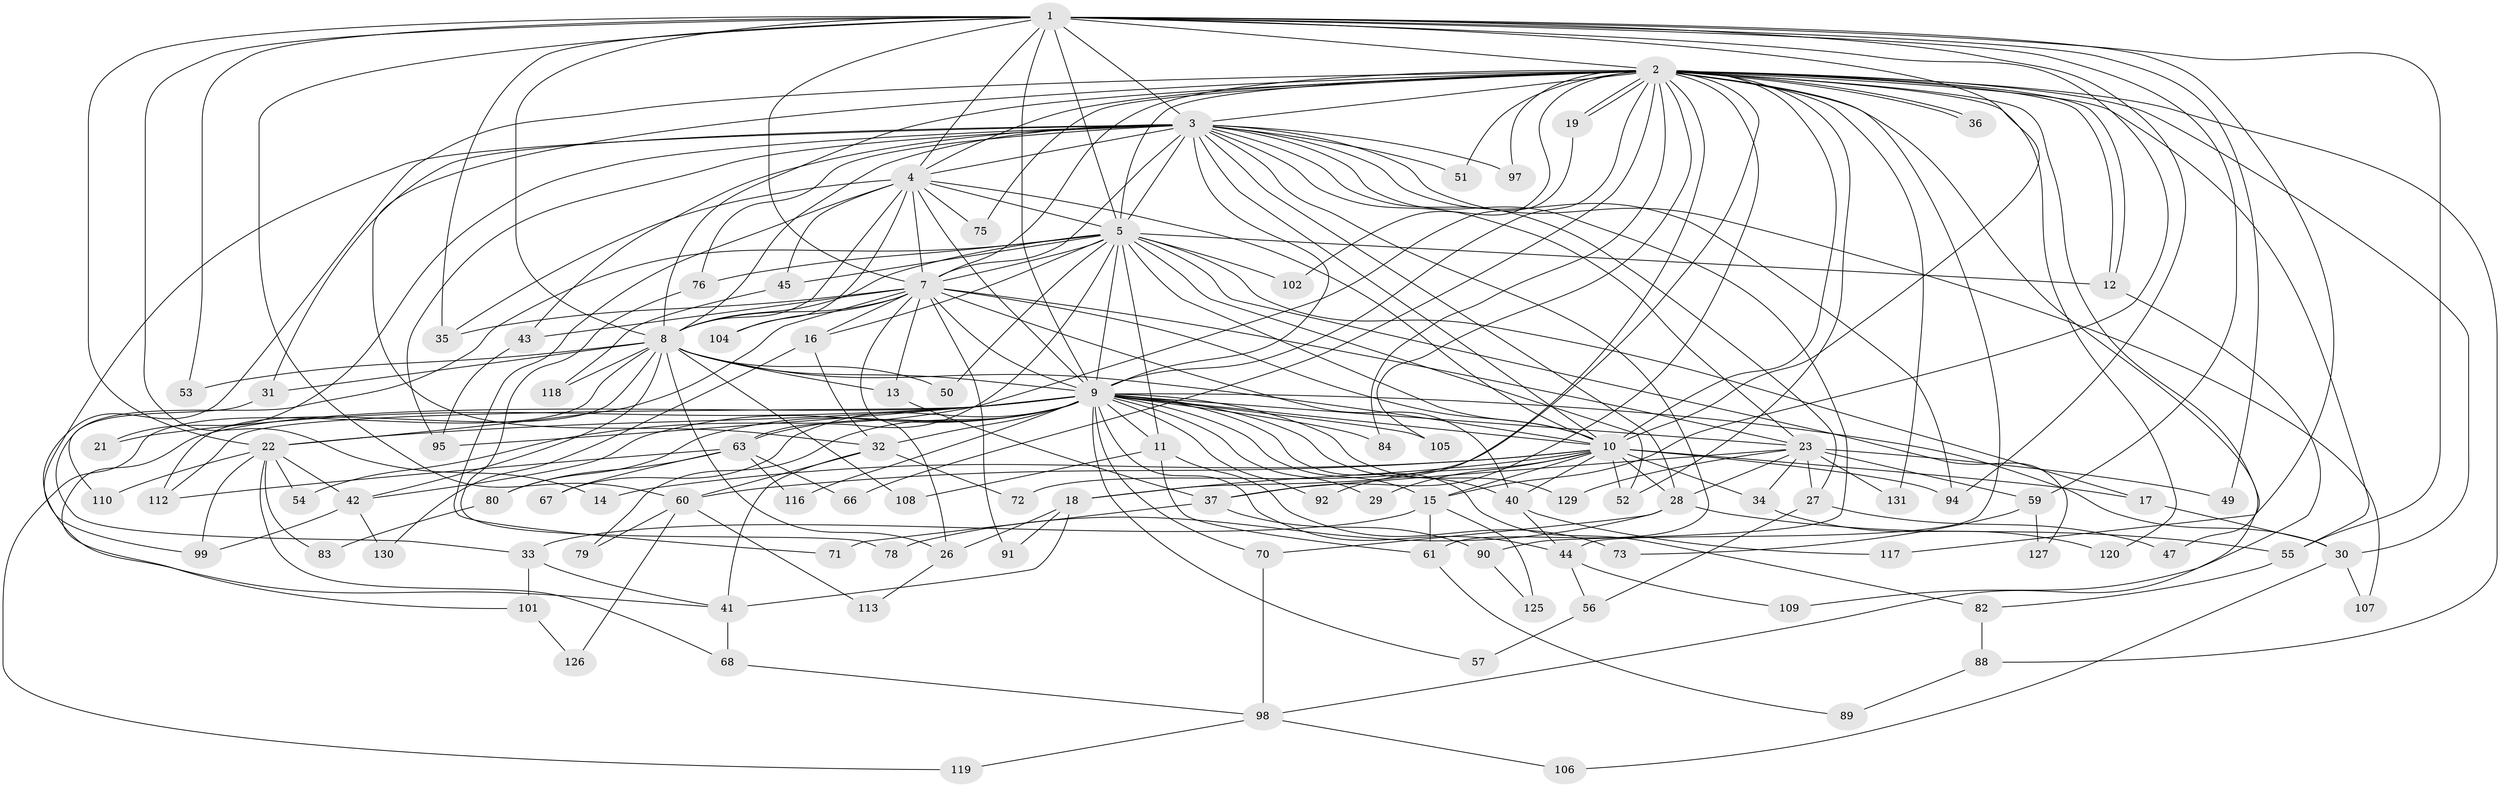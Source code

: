 // original degree distribution, {13: 0.015151515151515152, 38: 0.007575757575757576, 27: 0.007575757575757576, 22: 0.007575757575757576, 16: 0.007575757575757576, 19: 0.007575757575757576, 20: 0.007575757575757576, 37: 0.007575757575757576, 21: 0.007575757575757576, 5: 0.06818181818181818, 4: 0.045454545454545456, 3: 0.22727272727272727, 2: 0.5227272727272727, 6: 0.03787878787878788, 9: 0.015151515151515152, 7: 0.007575757575757576}
// Generated by graph-tools (version 1.1) at 2025/11/02/27/25 16:11:01]
// undirected, 100 vertices, 242 edges
graph export_dot {
graph [start="1"]
  node [color=gray90,style=filled];
  1 [super="+6"];
  2 [super="+20"];
  3 [super="+24"];
  4 [super="+69"];
  5 [super="+124"];
  7 [super="+85"];
  8 [super="+74"];
  9 [super="+81"];
  10 [super="+25"];
  11;
  12 [super="+114"];
  13;
  14;
  15 [super="+58"];
  16 [super="+128"];
  17;
  18 [super="+132"];
  19;
  21;
  22 [super="+87"];
  23 [super="+39"];
  26 [super="+38"];
  27 [super="+93"];
  28;
  29;
  30 [super="+86"];
  31;
  32;
  33;
  34;
  35;
  36;
  37 [super="+65"];
  40 [super="+46"];
  41 [super="+48"];
  42 [super="+77"];
  43;
  44 [super="+96"];
  45;
  47;
  49;
  50;
  51;
  52 [super="+111"];
  53;
  54;
  55 [super="+62"];
  56;
  57;
  59;
  60 [super="+122"];
  61 [super="+64"];
  63;
  66;
  67;
  68;
  70;
  71;
  72;
  73;
  75;
  76;
  78;
  79;
  80;
  82;
  83;
  84;
  88;
  89;
  90;
  91;
  92;
  94 [super="+115"];
  95 [super="+123"];
  97;
  98 [super="+100"];
  99 [super="+103"];
  101;
  102;
  104;
  105;
  106;
  107;
  108;
  109;
  110;
  112 [super="+121"];
  113;
  116;
  117;
  118;
  119;
  120;
  125;
  126;
  127;
  129;
  130;
  131;
  1 -- 2 [weight=2];
  1 -- 3 [weight=2];
  1 -- 4 [weight=2];
  1 -- 5 [weight=2];
  1 -- 7 [weight=2];
  1 -- 8 [weight=2];
  1 -- 9 [weight=2];
  1 -- 10 [weight=2];
  1 -- 94;
  1 -- 117;
  1 -- 55;
  1 -- 14;
  1 -- 22;
  1 -- 35;
  1 -- 49;
  1 -- 53;
  1 -- 59;
  1 -- 60;
  1 -- 15;
  2 -- 3 [weight=2];
  2 -- 4;
  2 -- 5 [weight=2];
  2 -- 7;
  2 -- 8;
  2 -- 9;
  2 -- 10;
  2 -- 12;
  2 -- 12;
  2 -- 18;
  2 -- 19;
  2 -- 19;
  2 -- 30;
  2 -- 32;
  2 -- 36;
  2 -- 36;
  2 -- 41;
  2 -- 44;
  2 -- 47;
  2 -- 51;
  2 -- 52;
  2 -- 55;
  2 -- 66;
  2 -- 72;
  2 -- 75;
  2 -- 84;
  2 -- 88;
  2 -- 97;
  2 -- 98;
  2 -- 102;
  2 -- 105;
  2 -- 120;
  2 -- 131;
  2 -- 37;
  3 -- 4;
  3 -- 5;
  3 -- 7;
  3 -- 8;
  3 -- 9;
  3 -- 10;
  3 -- 21;
  3 -- 23;
  3 -- 27;
  3 -- 28;
  3 -- 31;
  3 -- 43;
  3 -- 51;
  3 -- 76;
  3 -- 90;
  3 -- 95;
  3 -- 97;
  3 -- 99;
  3 -- 107;
  3 -- 94;
  3 -- 61;
  4 -- 5;
  4 -- 7;
  4 -- 8;
  4 -- 9;
  4 -- 10;
  4 -- 45;
  4 -- 71;
  4 -- 75;
  4 -- 104;
  4 -- 35;
  5 -- 7;
  5 -- 8;
  5 -- 9;
  5 -- 10;
  5 -- 11;
  5 -- 16;
  5 -- 17;
  5 -- 33;
  5 -- 45;
  5 -- 50;
  5 -- 52;
  5 -- 63;
  5 -- 76;
  5 -- 102;
  5 -- 127;
  5 -- 12;
  7 -- 8;
  7 -- 9;
  7 -- 10;
  7 -- 13;
  7 -- 16;
  7 -- 22;
  7 -- 35;
  7 -- 43;
  7 -- 91;
  7 -- 104;
  7 -- 26;
  7 -- 23;
  7 -- 40;
  8 -- 9;
  8 -- 10;
  8 -- 13;
  8 -- 26;
  8 -- 31;
  8 -- 42 [weight=2];
  8 -- 50;
  8 -- 53;
  8 -- 108;
  8 -- 118;
  8 -- 119;
  8 -- 112;
  9 -- 10 [weight=2];
  9 -- 11;
  9 -- 15;
  9 -- 21;
  9 -- 22;
  9 -- 23;
  9 -- 29;
  9 -- 30;
  9 -- 32;
  9 -- 40;
  9 -- 42;
  9 -- 44;
  9 -- 57;
  9 -- 63;
  9 -- 67;
  9 -- 70;
  9 -- 79;
  9 -- 80;
  9 -- 82;
  9 -- 84;
  9 -- 92;
  9 -- 101;
  9 -- 112;
  9 -- 116;
  9 -- 129;
  9 -- 105;
  9 -- 95;
  10 -- 14;
  10 -- 15;
  10 -- 17;
  10 -- 18;
  10 -- 28;
  10 -- 29;
  10 -- 40;
  10 -- 60;
  10 -- 92;
  10 -- 94;
  10 -- 52;
  10 -- 34;
  11 -- 61;
  11 -- 73;
  11 -- 108;
  12 -- 109;
  13 -- 37;
  15 -- 33;
  15 -- 61;
  15 -- 125;
  16 -- 32;
  16 -- 130;
  17 -- 30;
  18 -- 26;
  18 -- 91;
  18 -- 41;
  19 -- 54;
  22 -- 54;
  22 -- 68;
  22 -- 83;
  22 -- 110;
  22 -- 99;
  22 -- 42;
  23 -- 27 [weight=2];
  23 -- 34;
  23 -- 37;
  23 -- 59;
  23 -- 129;
  23 -- 49;
  23 -- 131;
  23 -- 28;
  26 -- 113;
  27 -- 47;
  27 -- 56;
  28 -- 55;
  28 -- 70;
  28 -- 78;
  30 -- 106;
  30 -- 107;
  31 -- 110;
  32 -- 72;
  32 -- 60;
  32 -- 41;
  33 -- 41;
  33 -- 101;
  34 -- 120;
  37 -- 71;
  37 -- 90;
  40 -- 117;
  40 -- 44;
  41 -- 68;
  42 -- 99;
  42 -- 130;
  43 -- 95;
  44 -- 56;
  44 -- 109;
  45 -- 118;
  55 -- 82;
  56 -- 57;
  59 -- 73;
  59 -- 127;
  60 -- 79;
  60 -- 113;
  60 -- 126;
  61 -- 89;
  63 -- 66;
  63 -- 67;
  63 -- 80;
  63 -- 112;
  63 -- 116;
  68 -- 98;
  70 -- 98;
  76 -- 78;
  80 -- 83;
  82 -- 88;
  88 -- 89;
  90 -- 125;
  98 -- 106;
  98 -- 119;
  101 -- 126;
}
